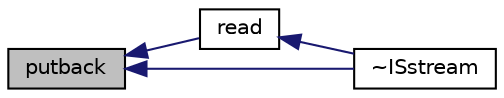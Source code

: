digraph "putback"
{
  bgcolor="transparent";
  edge [fontname="Helvetica",fontsize="10",labelfontname="Helvetica",labelfontsize="10"];
  node [fontname="Helvetica",fontsize="10",shape=record];
  rankdir="LR";
  Node4990 [label="putback",height=0.2,width=0.4,color="black", fillcolor="grey75", style="filled", fontcolor="black"];
  Node4990 -> Node4991 [dir="back",color="midnightblue",fontsize="10",style="solid",fontname="Helvetica"];
  Node4991 [label="read",height=0.2,width=0.4,color="black",URL="$a27393.html#a3d4b02e5b143d1a4ba9a5b34f11b4ed1",tooltip="Return next token from stream. "];
  Node4991 -> Node4992 [dir="back",color="midnightblue",fontsize="10",style="solid",fontname="Helvetica"];
  Node4992 [label="~ISstream",height=0.2,width=0.4,color="black",URL="$a27393.html#a21b8ba1166b04e2ab823fcabfd94fede",tooltip="Destructor. "];
  Node4990 -> Node4992 [dir="back",color="midnightblue",fontsize="10",style="solid",fontname="Helvetica"];
}
